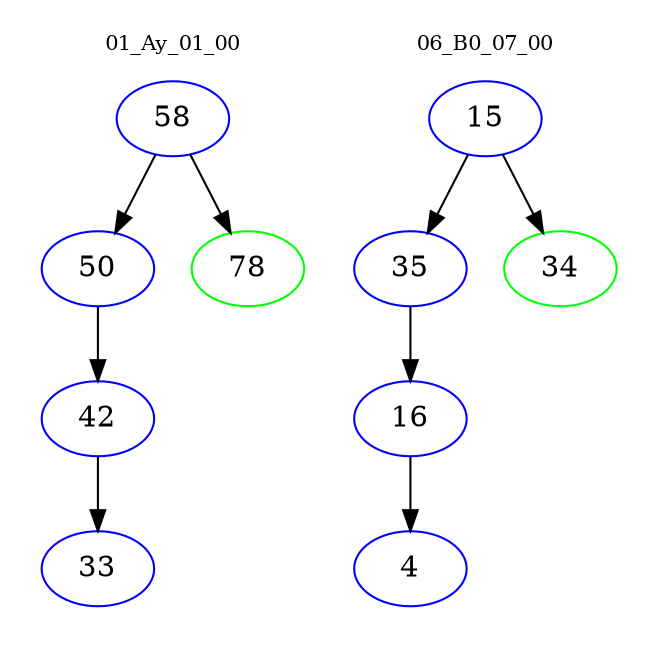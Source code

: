 digraph{
subgraph cluster_0 {
color = white
label = "01_Ay_01_00";
fontsize=10;
T0_58 [label="58", color="blue"]
T0_58 -> T0_50 [color="black"]
T0_50 [label="50", color="blue"]
T0_50 -> T0_42 [color="black"]
T0_42 [label="42", color="blue"]
T0_42 -> T0_33 [color="black"]
T0_33 [label="33", color="blue"]
T0_58 -> T0_78 [color="black"]
T0_78 [label="78", color="green"]
}
subgraph cluster_1 {
color = white
label = "06_B0_07_00";
fontsize=10;
T1_15 [label="15", color="blue"]
T1_15 -> T1_35 [color="black"]
T1_35 [label="35", color="blue"]
T1_35 -> T1_16 [color="black"]
T1_16 [label="16", color="blue"]
T1_16 -> T1_4 [color="black"]
T1_4 [label="4", color="blue"]
T1_15 -> T1_34 [color="black"]
T1_34 [label="34", color="green"]
}
}
